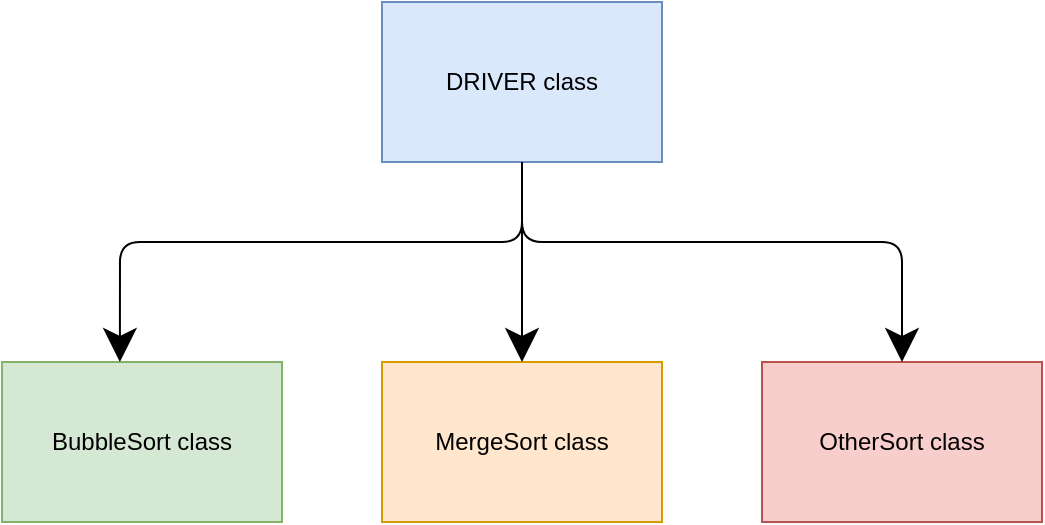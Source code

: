 <mxfile version="15.3.5" type="device"><diagram id="f3GYO3SlJb9swsur8J-y" name="Page-1"><mxGraphModel dx="1422" dy="794" grid="1" gridSize="10" guides="1" tooltips="1" connect="1" arrows="1" fold="1" page="1" pageScale="1" pageWidth="827" pageHeight="1169" math="0" shadow="0"><root><mxCell id="0"/><mxCell id="1" parent="0"/><mxCell id="BNqlgnsxRozHDzCP6G1S-1" value="DRIVER class" style="rounded=0;whiteSpace=wrap;html=1;hachureGap=4;pointerEvents=0;fillColor=#dae8fc;strokeColor=#6c8ebf;" vertex="1" parent="1"><mxGeometry x="340" y="80" width="140" height="80" as="geometry"/></mxCell><mxCell id="BNqlgnsxRozHDzCP6G1S-2" value="MergeSort class" style="rounded=0;whiteSpace=wrap;html=1;hachureGap=4;pointerEvents=0;fillColor=#ffe6cc;strokeColor=#d79b00;" vertex="1" parent="1"><mxGeometry x="340" y="260" width="140" height="80" as="geometry"/></mxCell><mxCell id="BNqlgnsxRozHDzCP6G1S-3" value="BubbleSort class" style="rounded=0;whiteSpace=wrap;html=1;hachureGap=4;pointerEvents=0;fillColor=#d5e8d4;strokeColor=#82b366;" vertex="1" parent="1"><mxGeometry x="150" y="260" width="140" height="80" as="geometry"/></mxCell><mxCell id="BNqlgnsxRozHDzCP6G1S-4" value="OtherSort class" style="rounded=0;whiteSpace=wrap;html=1;hachureGap=4;pointerEvents=0;fillColor=#f8cecc;strokeColor=#b85450;" vertex="1" parent="1"><mxGeometry x="530" y="260" width="140" height="80" as="geometry"/></mxCell><mxCell id="BNqlgnsxRozHDzCP6G1S-5" value="" style="endArrow=classic;html=1;startSize=14;endSize=14;sourcePerimeterSpacing=8;targetPerimeterSpacing=8;exitX=0.5;exitY=1;exitDx=0;exitDy=0;entryX=0.421;entryY=0;entryDx=0;entryDy=0;entryPerimeter=0;" edge="1" parent="1" source="BNqlgnsxRozHDzCP6G1S-1" target="BNqlgnsxRozHDzCP6G1S-3"><mxGeometry width="50" height="50" relative="1" as="geometry"><mxPoint x="390" y="430" as="sourcePoint"/><mxPoint x="440" y="380" as="targetPoint"/><Array as="points"><mxPoint x="410" y="200"/><mxPoint x="209" y="200"/></Array></mxGeometry></mxCell><mxCell id="BNqlgnsxRozHDzCP6G1S-6" value="" style="endArrow=classic;html=1;startSize=14;endSize=14;sourcePerimeterSpacing=8;targetPerimeterSpacing=8;exitX=0.5;exitY=1;exitDx=0;exitDy=0;entryX=0.5;entryY=0;entryDx=0;entryDy=0;" edge="1" parent="1" source="BNqlgnsxRozHDzCP6G1S-1" target="BNqlgnsxRozHDzCP6G1S-2"><mxGeometry width="50" height="50" relative="1" as="geometry"><mxPoint x="390" y="430" as="sourcePoint"/><mxPoint x="440" y="380" as="targetPoint"/></mxGeometry></mxCell><mxCell id="BNqlgnsxRozHDzCP6G1S-7" value="" style="endArrow=classic;html=1;startSize=14;endSize=14;sourcePerimeterSpacing=8;targetPerimeterSpacing=8;exitX=0.5;exitY=1;exitDx=0;exitDy=0;entryX=0.5;entryY=0;entryDx=0;entryDy=0;" edge="1" parent="1" source="BNqlgnsxRozHDzCP6G1S-1" target="BNqlgnsxRozHDzCP6G1S-4"><mxGeometry width="50" height="50" relative="1" as="geometry"><mxPoint x="390" y="430" as="sourcePoint"/><mxPoint x="440" y="380" as="targetPoint"/><Array as="points"><mxPoint x="410" y="200"/><mxPoint x="600" y="200"/></Array></mxGeometry></mxCell></root></mxGraphModel></diagram></mxfile>